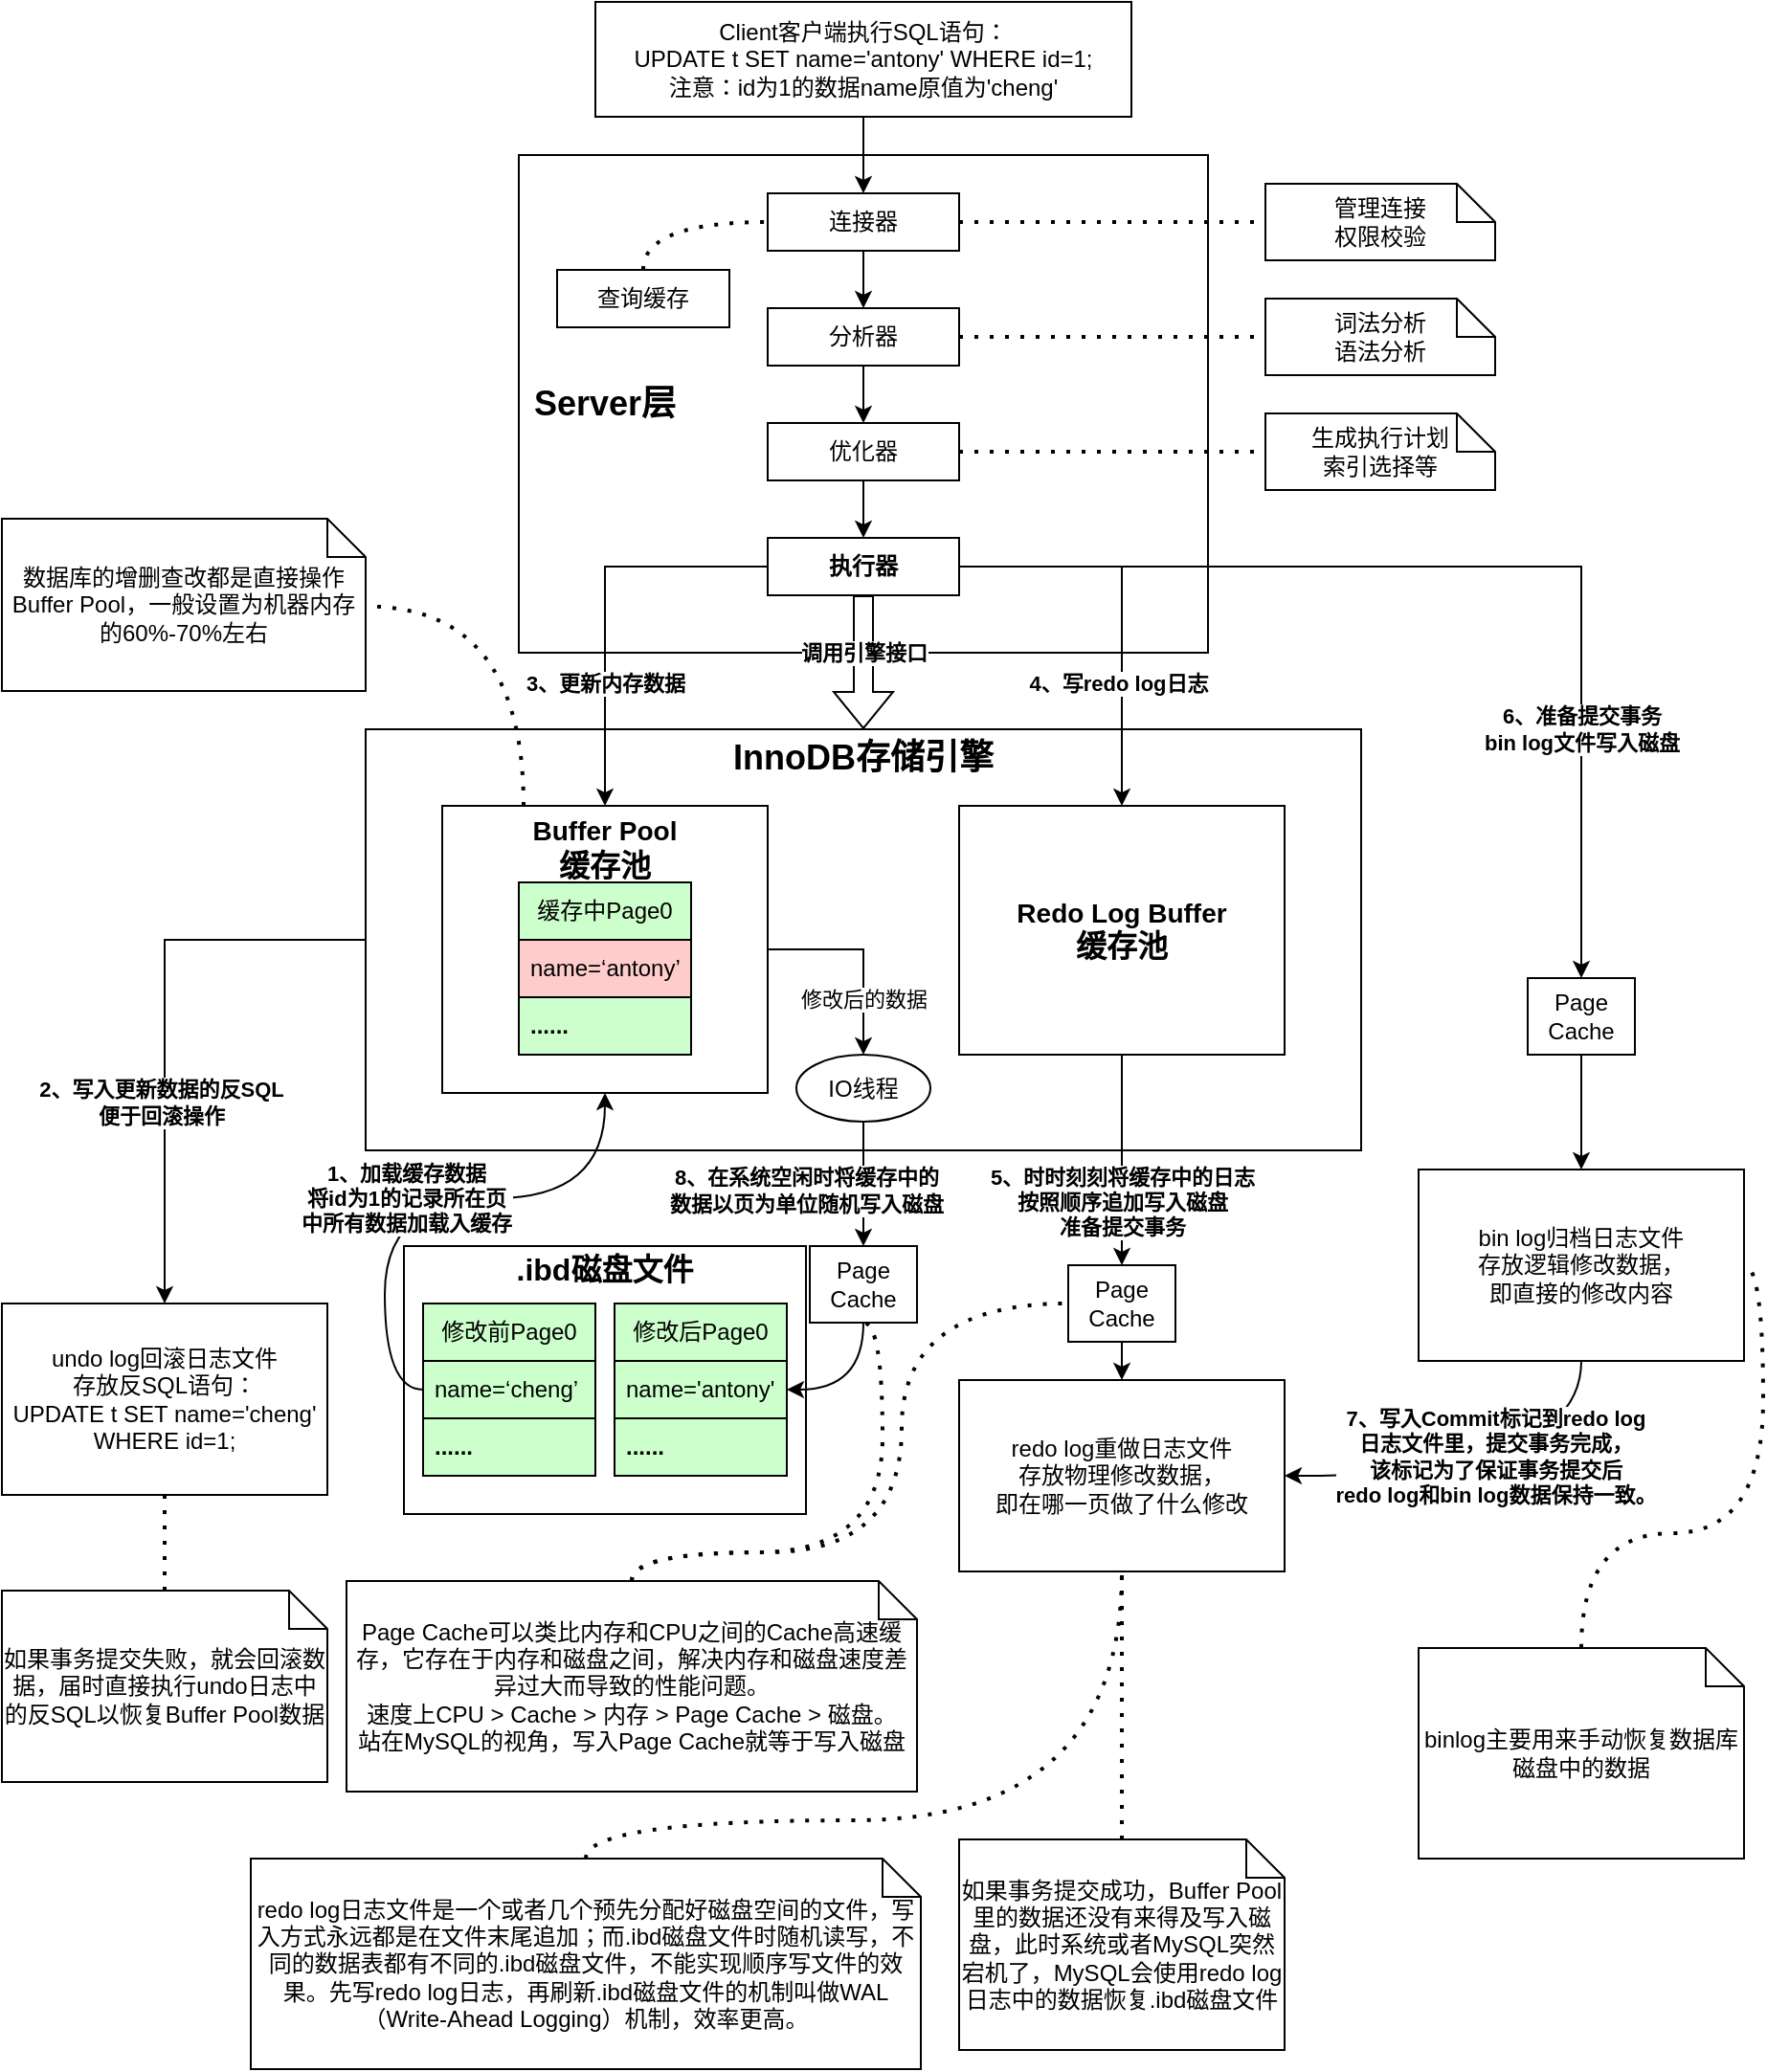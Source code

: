 <mxfile version="24.7.17">
  <diagram name="第 1 页" id="DoHCNfBCIY52U8KcvZiw">
    <mxGraphModel dx="2133" dy="1313" grid="1" gridSize="10" guides="1" tooltips="1" connect="1" arrows="1" fold="1" page="1" pageScale="1" pageWidth="827" pageHeight="1169" math="0" shadow="0">
      <root>
        <mxCell id="0" />
        <mxCell id="1" parent="0" />
        <mxCell id="OGXcIyp3VzhDhU8xYQvN-48" value="&lt;div&gt;&lt;font style=&quot;font-size: 16px;&quot;&gt;&lt;b&gt;.ibd磁盘文件&lt;br&gt;&lt;/b&gt;&lt;/font&gt;&lt;/div&gt;&lt;div&gt;&lt;font size=&quot;3&quot; style=&quot;&quot;&gt;&lt;b&gt;&lt;br&gt;&lt;/b&gt;&lt;/font&gt;&lt;/div&gt;&lt;div&gt;&lt;font size=&quot;3&quot; style=&quot;&quot;&gt;&lt;b&gt;&lt;br&gt;&lt;/b&gt;&lt;/font&gt;&lt;/div&gt;&lt;div&gt;&lt;font size=&quot;3&quot; style=&quot;&quot;&gt;&lt;b&gt;&lt;br&gt;&lt;/b&gt;&lt;/font&gt;&lt;/div&gt;&lt;div&gt;&lt;font size=&quot;3&quot; style=&quot;&quot;&gt;&lt;b&gt;&lt;br&gt;&lt;/b&gt;&lt;/font&gt;&lt;/div&gt;&lt;div&gt;&lt;font size=&quot;3&quot; style=&quot;&quot;&gt;&lt;b&gt;&lt;br&gt;&lt;/b&gt;&lt;/font&gt;&lt;/div&gt;&lt;div&gt;&lt;font style=&quot;font-size: 16px;&quot;&gt;&lt;b&gt;&lt;br&gt;&lt;/b&gt;&lt;/font&gt;&lt;/div&gt;" style="rounded=0;whiteSpace=wrap;html=1;" vertex="1" parent="1">
          <mxGeometry x="300" y="694" width="210" height="140" as="geometry" />
        </mxCell>
        <mxCell id="OGXcIyp3VzhDhU8xYQvN-44" style="edgeStyle=orthogonalEdgeStyle;rounded=0;orthogonalLoop=1;jettySize=auto;html=1;exitX=0;exitY=0.5;exitDx=0;exitDy=0;entryX=0.5;entryY=0;entryDx=0;entryDy=0;" edge="1" parent="1" source="OGXcIyp3VzhDhU8xYQvN-27" target="OGXcIyp3VzhDhU8xYQvN-43">
          <mxGeometry relative="1" as="geometry" />
        </mxCell>
        <mxCell id="OGXcIyp3VzhDhU8xYQvN-45" value="&lt;b&gt;2、写入更新数据的反SQL&lt;/b&gt;&lt;div&gt;&lt;b&gt;便于回滚操作&lt;/b&gt;&lt;/div&gt;" style="edgeLabel;html=1;align=center;verticalAlign=middle;resizable=0;points=[];" vertex="1" connectable="0" parent="OGXcIyp3VzhDhU8xYQvN-44">
          <mxGeometry x="0.284" y="-2" relative="1" as="geometry">
            <mxPoint as="offset" />
          </mxGeometry>
        </mxCell>
        <mxCell id="OGXcIyp3VzhDhU8xYQvN-27" value="" style="rounded=0;whiteSpace=wrap;html=1;" vertex="1" parent="1">
          <mxGeometry x="280" y="424" width="520" height="220" as="geometry" />
        </mxCell>
        <mxCell id="OGXcIyp3VzhDhU8xYQvN-3" value="" style="rounded=0;whiteSpace=wrap;html=1;" vertex="1" parent="1">
          <mxGeometry x="360" y="124" width="360" height="260" as="geometry" />
        </mxCell>
        <mxCell id="OGXcIyp3VzhDhU8xYQvN-5" style="edgeStyle=orthogonalEdgeStyle;rounded=0;orthogonalLoop=1;jettySize=auto;html=1;exitX=0.5;exitY=1;exitDx=0;exitDy=0;entryX=0.5;entryY=0;entryDx=0;entryDy=0;" edge="1" parent="1" source="OGXcIyp3VzhDhU8xYQvN-2" target="OGXcIyp3VzhDhU8xYQvN-4">
          <mxGeometry relative="1" as="geometry" />
        </mxCell>
        <mxCell id="OGXcIyp3VzhDhU8xYQvN-2" value="Client客户端执行SQL语句：&lt;div&gt;UPDATE t SET name=&#39;antony&#39; WHERE id=1;&lt;/div&gt;&lt;div&gt;注意：id为1的数据name原值为&#39;cheng&#39;&lt;/div&gt;" style="rounded=0;whiteSpace=wrap;html=1;" vertex="1" parent="1">
          <mxGeometry x="400" y="44" width="280" height="60" as="geometry" />
        </mxCell>
        <mxCell id="OGXcIyp3VzhDhU8xYQvN-18" style="edgeStyle=orthogonalEdgeStyle;rounded=0;orthogonalLoop=1;jettySize=auto;html=1;exitX=0.5;exitY=1;exitDx=0;exitDy=0;entryX=0.5;entryY=0;entryDx=0;entryDy=0;" edge="1" parent="1" source="OGXcIyp3VzhDhU8xYQvN-4" target="OGXcIyp3VzhDhU8xYQvN-9">
          <mxGeometry relative="1" as="geometry" />
        </mxCell>
        <mxCell id="OGXcIyp3VzhDhU8xYQvN-4" value="连接器" style="rounded=0;whiteSpace=wrap;html=1;" vertex="1" parent="1">
          <mxGeometry x="490" y="144" width="100" height="30" as="geometry" />
        </mxCell>
        <mxCell id="OGXcIyp3VzhDhU8xYQvN-6" value="查询缓存" style="rounded=0;whiteSpace=wrap;html=1;" vertex="1" parent="1">
          <mxGeometry x="380" y="184" width="90" height="30" as="geometry" />
        </mxCell>
        <mxCell id="OGXcIyp3VzhDhU8xYQvN-8" value="" style="endArrow=none;dashed=1;html=1;dashPattern=1 3;strokeWidth=2;rounded=0;entryX=0;entryY=0.5;entryDx=0;entryDy=0;exitX=0.5;exitY=0;exitDx=0;exitDy=0;edgeStyle=orthogonalEdgeStyle;curved=1;" edge="1" parent="1" source="OGXcIyp3VzhDhU8xYQvN-6" target="OGXcIyp3VzhDhU8xYQvN-4">
          <mxGeometry width="50" height="50" relative="1" as="geometry">
            <mxPoint x="550" y="314" as="sourcePoint" />
            <mxPoint x="600" y="264" as="targetPoint" />
          </mxGeometry>
        </mxCell>
        <mxCell id="OGXcIyp3VzhDhU8xYQvN-22" style="edgeStyle=orthogonalEdgeStyle;rounded=0;orthogonalLoop=1;jettySize=auto;html=1;exitX=0.5;exitY=1;exitDx=0;exitDy=0;entryX=0.5;entryY=0;entryDx=0;entryDy=0;" edge="1" parent="1" source="OGXcIyp3VzhDhU8xYQvN-9" target="OGXcIyp3VzhDhU8xYQvN-10">
          <mxGeometry relative="1" as="geometry" />
        </mxCell>
        <mxCell id="OGXcIyp3VzhDhU8xYQvN-9" value="分析器" style="rounded=0;whiteSpace=wrap;html=1;" vertex="1" parent="1">
          <mxGeometry x="490" y="204" width="100" height="30" as="geometry" />
        </mxCell>
        <mxCell id="OGXcIyp3VzhDhU8xYQvN-25" style="edgeStyle=orthogonalEdgeStyle;rounded=0;orthogonalLoop=1;jettySize=auto;html=1;exitX=0.5;exitY=1;exitDx=0;exitDy=0;entryX=0.5;entryY=0;entryDx=0;entryDy=0;" edge="1" parent="1" source="OGXcIyp3VzhDhU8xYQvN-10" target="OGXcIyp3VzhDhU8xYQvN-12">
          <mxGeometry relative="1" as="geometry" />
        </mxCell>
        <mxCell id="OGXcIyp3VzhDhU8xYQvN-10" value="优化器" style="rounded=0;whiteSpace=wrap;html=1;" vertex="1" parent="1">
          <mxGeometry x="490" y="264" width="100" height="30" as="geometry" />
        </mxCell>
        <mxCell id="OGXcIyp3VzhDhU8xYQvN-31" style="edgeStyle=orthogonalEdgeStyle;rounded=0;orthogonalLoop=1;jettySize=auto;html=1;exitX=0;exitY=0.5;exitDx=0;exitDy=0;entryX=0.5;entryY=0;entryDx=0;entryDy=0;" edge="1" parent="1" source="OGXcIyp3VzhDhU8xYQvN-12" target="OGXcIyp3VzhDhU8xYQvN-30">
          <mxGeometry relative="1" as="geometry" />
        </mxCell>
        <mxCell id="OGXcIyp3VzhDhU8xYQvN-32" value="&lt;b&gt;3、更新内存数据&lt;/b&gt;" style="edgeLabel;html=1;align=center;verticalAlign=middle;resizable=0;points=[];" vertex="1" connectable="0" parent="OGXcIyp3VzhDhU8xYQvN-31">
          <mxGeometry x="0.388" relative="1" as="geometry">
            <mxPoint as="offset" />
          </mxGeometry>
        </mxCell>
        <mxCell id="OGXcIyp3VzhDhU8xYQvN-37" style="edgeStyle=orthogonalEdgeStyle;rounded=0;orthogonalLoop=1;jettySize=auto;html=1;exitX=1;exitY=0.5;exitDx=0;exitDy=0;entryX=0.5;entryY=0;entryDx=0;entryDy=0;" edge="1" parent="1" source="OGXcIyp3VzhDhU8xYQvN-12" target="OGXcIyp3VzhDhU8xYQvN-36">
          <mxGeometry relative="1" as="geometry" />
        </mxCell>
        <mxCell id="OGXcIyp3VzhDhU8xYQvN-38" value="&lt;b&gt;4、写redo log日志&lt;/b&gt;" style="edgeLabel;html=1;align=center;verticalAlign=middle;resizable=0;points=[];" vertex="1" connectable="0" parent="OGXcIyp3VzhDhU8xYQvN-37">
          <mxGeometry x="0.388" y="-2" relative="1" as="geometry">
            <mxPoint as="offset" />
          </mxGeometry>
        </mxCell>
        <mxCell id="OGXcIyp3VzhDhU8xYQvN-12" value="&lt;b&gt;执行器&lt;/b&gt;" style="rounded=0;whiteSpace=wrap;html=1;" vertex="1" parent="1">
          <mxGeometry x="490" y="324" width="100" height="30" as="geometry" />
        </mxCell>
        <mxCell id="OGXcIyp3VzhDhU8xYQvN-14" value="管理连接&lt;div&gt;权限校验&lt;/div&gt;" style="shape=note;size=20;whiteSpace=wrap;html=1;" vertex="1" parent="1">
          <mxGeometry x="750" y="139" width="120" height="40" as="geometry" />
        </mxCell>
        <mxCell id="OGXcIyp3VzhDhU8xYQvN-17" value="" style="endArrow=none;dashed=1;html=1;dashPattern=1 3;strokeWidth=2;rounded=0;entryX=0;entryY=0.5;entryDx=0;entryDy=0;entryPerimeter=0;exitX=1;exitY=0.5;exitDx=0;exitDy=0;" edge="1" parent="1" source="OGXcIyp3VzhDhU8xYQvN-4" target="OGXcIyp3VzhDhU8xYQvN-14">
          <mxGeometry width="50" height="50" relative="1" as="geometry">
            <mxPoint x="680" y="294" as="sourcePoint" />
            <mxPoint x="730" y="244" as="targetPoint" />
          </mxGeometry>
        </mxCell>
        <mxCell id="OGXcIyp3VzhDhU8xYQvN-19" value="词法分析&lt;div&gt;语法分析&lt;/div&gt;" style="shape=note;size=20;whiteSpace=wrap;html=1;" vertex="1" parent="1">
          <mxGeometry x="750" y="199" width="120" height="40" as="geometry" />
        </mxCell>
        <mxCell id="OGXcIyp3VzhDhU8xYQvN-21" value="" style="endArrow=none;dashed=1;html=1;dashPattern=1 3;strokeWidth=2;rounded=0;entryX=0;entryY=0.5;entryDx=0;entryDy=0;entryPerimeter=0;exitX=1;exitY=0.5;exitDx=0;exitDy=0;" edge="1" parent="1" source="OGXcIyp3VzhDhU8xYQvN-9" target="OGXcIyp3VzhDhU8xYQvN-19">
          <mxGeometry width="50" height="50" relative="1" as="geometry">
            <mxPoint x="680" y="294" as="sourcePoint" />
            <mxPoint x="730" y="244" as="targetPoint" />
          </mxGeometry>
        </mxCell>
        <mxCell id="OGXcIyp3VzhDhU8xYQvN-23" value="" style="endArrow=none;dashed=1;html=1;dashPattern=1 3;strokeWidth=2;rounded=0;entryX=0;entryY=0.5;entryDx=0;entryDy=0;entryPerimeter=0;exitX=1;exitY=0.5;exitDx=0;exitDy=0;" edge="1" parent="1" source="OGXcIyp3VzhDhU8xYQvN-10" target="OGXcIyp3VzhDhU8xYQvN-24">
          <mxGeometry width="50" height="50" relative="1" as="geometry">
            <mxPoint x="600" y="229" as="sourcePoint" />
            <mxPoint x="760" y="229" as="targetPoint" />
          </mxGeometry>
        </mxCell>
        <mxCell id="OGXcIyp3VzhDhU8xYQvN-24" value="生成执行计划&lt;div&gt;索引选择等&lt;/div&gt;" style="shape=note;size=20;whiteSpace=wrap;html=1;" vertex="1" parent="1">
          <mxGeometry x="750" y="259" width="120" height="40" as="geometry" />
        </mxCell>
        <mxCell id="OGXcIyp3VzhDhU8xYQvN-26" value="&lt;b&gt;&lt;font style=&quot;font-size: 18px;&quot;&gt;Server层&lt;/font&gt;&lt;/b&gt;" style="text;html=1;align=center;verticalAlign=middle;whiteSpace=wrap;rounded=0;" vertex="1" parent="1">
          <mxGeometry x="360" y="239" width="90" height="30" as="geometry" />
        </mxCell>
        <mxCell id="OGXcIyp3VzhDhU8xYQvN-28" style="edgeStyle=orthogonalEdgeStyle;rounded=0;orthogonalLoop=1;jettySize=auto;html=1;exitX=0.5;exitY=1;exitDx=0;exitDy=0;entryX=0.5;entryY=0;entryDx=0;entryDy=0;shape=flexArrow;" edge="1" parent="1" source="OGXcIyp3VzhDhU8xYQvN-12" target="OGXcIyp3VzhDhU8xYQvN-27">
          <mxGeometry relative="1" as="geometry" />
        </mxCell>
        <mxCell id="OGXcIyp3VzhDhU8xYQvN-29" value="&lt;b&gt;调用引擎接口&lt;/b&gt;" style="edgeLabel;html=1;align=center;verticalAlign=middle;resizable=0;points=[];" vertex="1" connectable="0" parent="OGXcIyp3VzhDhU8xYQvN-28">
          <mxGeometry x="0.314" y="2" relative="1" as="geometry">
            <mxPoint x="-2" y="-16" as="offset" />
          </mxGeometry>
        </mxCell>
        <mxCell id="OGXcIyp3VzhDhU8xYQvN-34" style="edgeStyle=orthogonalEdgeStyle;rounded=0;orthogonalLoop=1;jettySize=auto;html=1;exitX=1;exitY=0.5;exitDx=0;exitDy=0;entryX=0.5;entryY=0;entryDx=0;entryDy=0;" edge="1" parent="1" source="OGXcIyp3VzhDhU8xYQvN-30" target="OGXcIyp3VzhDhU8xYQvN-33">
          <mxGeometry relative="1" as="geometry" />
        </mxCell>
        <mxCell id="OGXcIyp3VzhDhU8xYQvN-35" value="修改后的数据" style="edgeLabel;html=1;align=center;verticalAlign=middle;resizable=0;points=[];" vertex="1" connectable="0" parent="OGXcIyp3VzhDhU8xYQvN-34">
          <mxGeometry x="0.213" y="-2" relative="1" as="geometry">
            <mxPoint x="2" y="12" as="offset" />
          </mxGeometry>
        </mxCell>
        <mxCell id="OGXcIyp3VzhDhU8xYQvN-30" value="&lt;div&gt;&lt;b&gt;&lt;font style=&quot;font-size: 14px;&quot;&gt;Buffer Pool&lt;/font&gt;&lt;/b&gt;&lt;/div&gt;&lt;div&gt;&lt;b&gt;&lt;font size=&quot;3&quot;&gt;缓存池&lt;/font&gt;&lt;/b&gt;&lt;/div&gt;&lt;div&gt;&lt;b&gt;&lt;font size=&quot;3&quot;&gt;&lt;br&gt;&lt;/font&gt;&lt;/b&gt;&lt;/div&gt;&lt;div&gt;&lt;b&gt;&lt;font size=&quot;3&quot;&gt;&lt;br&gt;&lt;/font&gt;&lt;/b&gt;&lt;/div&gt;&lt;div&gt;&lt;b&gt;&lt;font size=&quot;3&quot;&gt;&lt;br&gt;&lt;/font&gt;&lt;/b&gt;&lt;/div&gt;&lt;div&gt;&lt;b&gt;&lt;font size=&quot;3&quot;&gt;&lt;br&gt;&lt;/font&gt;&lt;/b&gt;&lt;/div&gt;&lt;div&gt;&lt;br&gt;&lt;/div&gt;&lt;div&gt;&lt;br&gt;&lt;/div&gt;" style="rounded=0;whiteSpace=wrap;html=1;" vertex="1" parent="1">
          <mxGeometry x="320" y="464" width="170" height="150" as="geometry" />
        </mxCell>
        <mxCell id="OGXcIyp3VzhDhU8xYQvN-66" style="edgeStyle=orthogonalEdgeStyle;rounded=0;orthogonalLoop=1;jettySize=auto;html=1;exitX=0.5;exitY=1;exitDx=0;exitDy=0;entryX=0.5;entryY=0;entryDx=0;entryDy=0;" edge="1" parent="1" source="OGXcIyp3VzhDhU8xYQvN-33" target="OGXcIyp3VzhDhU8xYQvN-65">
          <mxGeometry relative="1" as="geometry" />
        </mxCell>
        <mxCell id="OGXcIyp3VzhDhU8xYQvN-70" value="&lt;b&gt;8、在系统空闲时将缓存中的&lt;/b&gt;&lt;div&gt;&lt;b&gt;数据&lt;/b&gt;&lt;b&gt;以页为单位随机写入磁盘&lt;/b&gt;&lt;/div&gt;" style="edgeLabel;html=1;align=center;verticalAlign=middle;resizable=0;points=[];" vertex="1" connectable="0" parent="OGXcIyp3VzhDhU8xYQvN-66">
          <mxGeometry x="0.036" relative="1" as="geometry">
            <mxPoint x="-30" y="2" as="offset" />
          </mxGeometry>
        </mxCell>
        <mxCell id="OGXcIyp3VzhDhU8xYQvN-33" value="IO线程" style="ellipse;whiteSpace=wrap;html=1;" vertex="1" parent="1">
          <mxGeometry x="505" y="594" width="70" height="35" as="geometry" />
        </mxCell>
        <mxCell id="OGXcIyp3VzhDhU8xYQvN-36" value="&lt;div&gt;&lt;span style=&quot;font-size: 14px;&quot;&gt;&lt;b&gt;Redo Log Buffer&lt;/b&gt;&lt;/span&gt;&lt;/div&gt;&lt;div&gt;&lt;b&gt;&lt;font size=&quot;3&quot;&gt;缓存池&lt;/font&gt;&lt;/b&gt;&lt;/div&gt;" style="rounded=0;whiteSpace=wrap;html=1;" vertex="1" parent="1">
          <mxGeometry x="590" y="464" width="170" height="130" as="geometry" />
        </mxCell>
        <mxCell id="OGXcIyp3VzhDhU8xYQvN-39" value="&lt;b&gt;&lt;font style=&quot;font-size: 18px;&quot;&gt;InnoDB存储引擎&lt;/font&gt;&lt;/b&gt;" style="text;html=1;align=center;verticalAlign=middle;whiteSpace=wrap;rounded=0;" vertex="1" parent="1">
          <mxGeometry x="470" y="424" width="140" height="30" as="geometry" />
        </mxCell>
        <mxCell id="OGXcIyp3VzhDhU8xYQvN-40" value="数据库的增删查改都是直接操作Buffer Pool，一般设置为机器内存的60%-70%左右" style="shape=note;size=20;whiteSpace=wrap;html=1;" vertex="1" parent="1">
          <mxGeometry x="90" y="314" width="190" height="90" as="geometry" />
        </mxCell>
        <mxCell id="OGXcIyp3VzhDhU8xYQvN-42" value="" style="endArrow=none;dashed=1;html=1;dashPattern=1 3;strokeWidth=2;rounded=0;exitX=0.25;exitY=0;exitDx=0;exitDy=0;entryX=1.002;entryY=0.509;entryDx=0;entryDy=0;entryPerimeter=0;edgeStyle=orthogonalEdgeStyle;curved=1;" edge="1" parent="1" source="OGXcIyp3VzhDhU8xYQvN-30" target="OGXcIyp3VzhDhU8xYQvN-40">
          <mxGeometry width="50" height="50" relative="1" as="geometry">
            <mxPoint x="550" y="504" as="sourcePoint" />
            <mxPoint x="600" y="454" as="targetPoint" />
          </mxGeometry>
        </mxCell>
        <mxCell id="OGXcIyp3VzhDhU8xYQvN-43" value="&lt;div&gt;undo log回滚日志文件&lt;/div&gt;&lt;div&gt;存放反SQL语句：&lt;/div&gt;&lt;div&gt;UPDATE t SET name=&#39;cheng&#39; WHERE id=1;&lt;/div&gt;" style="rounded=0;whiteSpace=wrap;html=1;" vertex="1" parent="1">
          <mxGeometry x="90" y="724" width="170" height="100" as="geometry" />
        </mxCell>
        <mxCell id="OGXcIyp3VzhDhU8xYQvN-46" value="如果事务提交失败，就会回滚数据，届时直接执行undo日志中的反SQL以恢复Buffer Pool数据" style="shape=note;size=20;whiteSpace=wrap;html=1;" vertex="1" parent="1">
          <mxGeometry x="90" y="874" width="170" height="100" as="geometry" />
        </mxCell>
        <mxCell id="OGXcIyp3VzhDhU8xYQvN-47" value="" style="endArrow=none;dashed=1;html=1;dashPattern=1 3;strokeWidth=2;rounded=0;entryX=0.5;entryY=1;entryDx=0;entryDy=0;exitX=0.5;exitY=0;exitDx=0;exitDy=0;exitPerimeter=0;" edge="1" parent="1" source="OGXcIyp3VzhDhU8xYQvN-46" target="OGXcIyp3VzhDhU8xYQvN-43">
          <mxGeometry width="50" height="50" relative="1" as="geometry">
            <mxPoint x="10" y="884" as="sourcePoint" />
            <mxPoint x="60" y="834" as="targetPoint" />
          </mxGeometry>
        </mxCell>
        <mxCell id="OGXcIyp3VzhDhU8xYQvN-60" style="edgeStyle=orthogonalEdgeStyle;rounded=0;orthogonalLoop=1;jettySize=auto;html=1;exitX=0;exitY=0.5;exitDx=0;exitDy=0;entryX=0.5;entryY=1;entryDx=0;entryDy=0;curved=1;" edge="1" parent="1" source="OGXcIyp3VzhDhU8xYQvN-53" target="OGXcIyp3VzhDhU8xYQvN-30">
          <mxGeometry relative="1" as="geometry" />
        </mxCell>
        <mxCell id="OGXcIyp3VzhDhU8xYQvN-61" value="&lt;b&gt;1、加载缓存数据&lt;/b&gt;&lt;div&gt;&lt;b&gt;将id为1的记录所在页&lt;/b&gt;&lt;/div&gt;&lt;div&gt;&lt;b&gt;中所有数据加载入缓存&lt;/b&gt;&lt;/div&gt;" style="edgeLabel;html=1;align=center;verticalAlign=middle;resizable=0;points=[];" vertex="1" connectable="0" parent="OGXcIyp3VzhDhU8xYQvN-60">
          <mxGeometry x="-0.097" relative="1" as="geometry">
            <mxPoint as="offset" />
          </mxGeometry>
        </mxCell>
        <mxCell id="OGXcIyp3VzhDhU8xYQvN-53" value="修改前Page0" style="swimlane;fontStyle=0;childLayout=stackLayout;horizontal=1;startSize=30;horizontalStack=0;resizeParent=1;resizeParentMax=0;resizeLast=0;collapsible=1;marginBottom=0;whiteSpace=wrap;html=1;shadow=0;strokeColor=#000000;fillColor=#CCFFCC;" vertex="1" parent="1">
          <mxGeometry x="310" y="724" width="90" height="90" as="geometry" />
        </mxCell>
        <mxCell id="OGXcIyp3VzhDhU8xYQvN-54" value="name=‘cheng’" style="text;strokeColor=#000000;fillColor=#CCFFCC;align=left;verticalAlign=middle;spacingLeft=4;spacingRight=4;overflow=hidden;points=[[0,0.5],[1,0.5]];portConstraint=eastwest;rotatable=0;whiteSpace=wrap;html=1;" vertex="1" parent="OGXcIyp3VzhDhU8xYQvN-53">
          <mxGeometry y="30" width="90" height="30" as="geometry" />
        </mxCell>
        <mxCell id="OGXcIyp3VzhDhU8xYQvN-55" value="&lt;b&gt;......&lt;/b&gt;" style="text;strokeColor=#000000;fillColor=#CCFFCC;align=left;verticalAlign=middle;spacingLeft=4;spacingRight=4;overflow=hidden;points=[[0,0.5],[1,0.5]];portConstraint=eastwest;rotatable=0;whiteSpace=wrap;html=1;" vertex="1" parent="OGXcIyp3VzhDhU8xYQvN-53">
          <mxGeometry y="60" width="90" height="30" as="geometry" />
        </mxCell>
        <mxCell id="OGXcIyp3VzhDhU8xYQvN-57" value="修改后Page0" style="swimlane;fontStyle=0;childLayout=stackLayout;horizontal=1;startSize=30;horizontalStack=0;resizeParent=1;resizeParentMax=0;resizeLast=0;collapsible=1;marginBottom=0;whiteSpace=wrap;html=1;strokeColor=#000000;fillColor=#CCFFCC;" vertex="1" parent="1">
          <mxGeometry x="410" y="724" width="90" height="90" as="geometry">
            <mxRectangle x="250" y="740" width="110" height="30" as="alternateBounds" />
          </mxGeometry>
        </mxCell>
        <mxCell id="OGXcIyp3VzhDhU8xYQvN-58" value="name=&#39;antony&#39;" style="text;strokeColor=#000000;fillColor=#CCFFCC;align=left;verticalAlign=middle;spacingLeft=4;spacingRight=4;overflow=hidden;points=[[0,0.5],[1,0.5]];portConstraint=eastwest;rotatable=0;whiteSpace=wrap;html=1;" vertex="1" parent="OGXcIyp3VzhDhU8xYQvN-57">
          <mxGeometry y="30" width="90" height="30" as="geometry" />
        </mxCell>
        <mxCell id="OGXcIyp3VzhDhU8xYQvN-59" value="&lt;b&gt;......&lt;/b&gt;" style="text;strokeColor=#000000;fillColor=#CCFFCC;align=left;verticalAlign=middle;spacingLeft=4;spacingRight=4;overflow=hidden;points=[[0,0.5],[1,0.5]];portConstraint=eastwest;rotatable=0;whiteSpace=wrap;html=1;" vertex="1" parent="OGXcIyp3VzhDhU8xYQvN-57">
          <mxGeometry y="60" width="90" height="30" as="geometry" />
        </mxCell>
        <mxCell id="OGXcIyp3VzhDhU8xYQvN-62" value="缓存中Page0" style="swimlane;fontStyle=0;childLayout=stackLayout;horizontal=1;startSize=30;horizontalStack=0;resizeParent=1;resizeParentMax=0;resizeLast=0;collapsible=1;marginBottom=0;whiteSpace=wrap;html=1;shadow=0;strokeColor=#000000;fillColor=#CCFFCC;" vertex="1" parent="1">
          <mxGeometry x="360" y="504" width="90" height="90" as="geometry" />
        </mxCell>
        <mxCell id="OGXcIyp3VzhDhU8xYQvN-63" value="name=‘antony’" style="text;strokeColor=#000000;fillColor=#FFCCCC;align=left;verticalAlign=middle;spacingLeft=4;spacingRight=4;overflow=hidden;points=[[0,0.5],[1,0.5]];portConstraint=eastwest;rotatable=0;whiteSpace=wrap;html=1;" vertex="1" parent="OGXcIyp3VzhDhU8xYQvN-62">
          <mxGeometry y="30" width="90" height="30" as="geometry" />
        </mxCell>
        <mxCell id="OGXcIyp3VzhDhU8xYQvN-64" value="&lt;b&gt;......&lt;/b&gt;" style="text;strokeColor=#000000;fillColor=#CCFFCC;align=left;verticalAlign=middle;spacingLeft=4;spacingRight=4;overflow=hidden;points=[[0,0.5],[1,0.5]];portConstraint=eastwest;rotatable=0;whiteSpace=wrap;html=1;" vertex="1" parent="OGXcIyp3VzhDhU8xYQvN-62">
          <mxGeometry y="60" width="90" height="30" as="geometry" />
        </mxCell>
        <mxCell id="OGXcIyp3VzhDhU8xYQvN-69" style="edgeStyle=orthogonalEdgeStyle;rounded=0;orthogonalLoop=1;jettySize=auto;html=1;exitX=0.5;exitY=1;exitDx=0;exitDy=0;entryX=1;entryY=0.5;entryDx=0;entryDy=0;curved=1;" edge="1" parent="1" source="OGXcIyp3VzhDhU8xYQvN-65" target="OGXcIyp3VzhDhU8xYQvN-58">
          <mxGeometry relative="1" as="geometry" />
        </mxCell>
        <mxCell id="OGXcIyp3VzhDhU8xYQvN-65" value="Page Cache" style="rounded=0;whiteSpace=wrap;html=1;" vertex="1" parent="1">
          <mxGeometry x="512" y="694" width="56" height="40" as="geometry" />
        </mxCell>
        <mxCell id="OGXcIyp3VzhDhU8xYQvN-72" value="Page Cache可以类比内存和CPU之间的Cache高速缓存，它存在于内存和磁盘之间，解决内存和磁盘速度差异过大而导致的性能问题。&lt;div&gt;速度上&lt;span style=&quot;background-color: initial;&quot;&gt;CPU &amp;gt; Cache &amp;gt; 内存 &amp;gt; Page Cache &amp;gt; 磁盘。&lt;/span&gt;&lt;div&gt;站在MySQL的视角，写入Page Cache就等于写入磁盘&lt;/div&gt;&lt;/div&gt;" style="shape=note;size=20;whiteSpace=wrap;html=1;" vertex="1" parent="1">
          <mxGeometry x="270" y="869" width="298" height="110" as="geometry" />
        </mxCell>
        <mxCell id="OGXcIyp3VzhDhU8xYQvN-73" value="" style="endArrow=none;dashed=1;html=1;dashPattern=1 3;strokeWidth=2;rounded=0;exitX=0.5;exitY=0;exitDx=0;exitDy=0;exitPerimeter=0;entryX=0.5;entryY=1;entryDx=0;entryDy=0;edgeStyle=orthogonalEdgeStyle;curved=1;" edge="1" parent="1" source="OGXcIyp3VzhDhU8xYQvN-72" target="OGXcIyp3VzhDhU8xYQvN-65">
          <mxGeometry width="50" height="50" relative="1" as="geometry">
            <mxPoint x="620" y="834" as="sourcePoint" />
            <mxPoint x="670" y="784" as="targetPoint" />
            <Array as="points">
              <mxPoint x="419" y="854" />
              <mxPoint x="550" y="854" />
              <mxPoint x="550" y="734" />
            </Array>
          </mxGeometry>
        </mxCell>
        <mxCell id="OGXcIyp3VzhDhU8xYQvN-74" value="redo log重做日志文件&lt;div&gt;存放物理修改数据，&lt;/div&gt;&lt;div&gt;即在哪一页做了什么修改&lt;/div&gt;" style="rounded=0;whiteSpace=wrap;html=1;" vertex="1" parent="1">
          <mxGeometry x="590" y="764" width="170" height="100" as="geometry" />
        </mxCell>
        <mxCell id="OGXcIyp3VzhDhU8xYQvN-79" value="" style="edgeStyle=orthogonalEdgeStyle;rounded=0;orthogonalLoop=1;jettySize=auto;html=1;exitX=0.5;exitY=1;exitDx=0;exitDy=0;" edge="1" parent="1" source="OGXcIyp3VzhDhU8xYQvN-36" target="OGXcIyp3VzhDhU8xYQvN-78">
          <mxGeometry relative="1" as="geometry">
            <mxPoint x="675" y="594" as="sourcePoint" />
            <mxPoint x="675" y="764" as="targetPoint" />
          </mxGeometry>
        </mxCell>
        <mxCell id="OGXcIyp3VzhDhU8xYQvN-82" value="&lt;b&gt;5、时时刻刻将缓存中的日志&lt;/b&gt;&lt;div&gt;&lt;b&gt;按照顺序追加写入磁盘&lt;/b&gt;&lt;/div&gt;&lt;div&gt;&lt;b&gt;准备提交事务&lt;/b&gt;&lt;/div&gt;" style="edgeLabel;html=1;align=center;verticalAlign=middle;resizable=0;points=[];" vertex="1" connectable="0" parent="OGXcIyp3VzhDhU8xYQvN-79">
          <mxGeometry x="0.34" y="-3" relative="1" as="geometry">
            <mxPoint x="3" y="3" as="offset" />
          </mxGeometry>
        </mxCell>
        <mxCell id="OGXcIyp3VzhDhU8xYQvN-81" style="edgeStyle=orthogonalEdgeStyle;rounded=0;orthogonalLoop=1;jettySize=auto;html=1;exitX=0.5;exitY=1;exitDx=0;exitDy=0;entryX=0.5;entryY=0;entryDx=0;entryDy=0;" edge="1" parent="1" source="OGXcIyp3VzhDhU8xYQvN-78" target="OGXcIyp3VzhDhU8xYQvN-74">
          <mxGeometry relative="1" as="geometry" />
        </mxCell>
        <mxCell id="OGXcIyp3VzhDhU8xYQvN-78" value="Page Cache" style="rounded=0;whiteSpace=wrap;html=1;" vertex="1" parent="1">
          <mxGeometry x="647" y="704" width="56" height="40" as="geometry" />
        </mxCell>
        <mxCell id="OGXcIyp3VzhDhU8xYQvN-83" value="" style="endArrow=none;dashed=1;html=1;dashPattern=1 3;strokeWidth=2;rounded=0;entryX=0;entryY=0.5;entryDx=0;entryDy=0;exitX=0.5;exitY=0;exitDx=0;exitDy=0;exitPerimeter=0;edgeStyle=orthogonalEdgeStyle;curved=1;" edge="1" parent="1" source="OGXcIyp3VzhDhU8xYQvN-72" target="OGXcIyp3VzhDhU8xYQvN-78">
          <mxGeometry width="50" height="50" relative="1" as="geometry">
            <mxPoint x="630" y="924" as="sourcePoint" />
            <mxPoint x="680" y="874" as="targetPoint" />
            <Array as="points">
              <mxPoint x="419" y="854" />
              <mxPoint x="560" y="854" />
              <mxPoint x="560" y="724" />
            </Array>
          </mxGeometry>
        </mxCell>
        <mxCell id="OGXcIyp3VzhDhU8xYQvN-86" value="如果事务提交成功，Buffer Pool里的数据还没有来得及写入磁盘，此时系统或者MySQL突然宕机了，MySQL会使用redo log日志中的数据恢复.ibd磁盘文件" style="shape=note;size=20;whiteSpace=wrap;html=1;" vertex="1" parent="1">
          <mxGeometry x="590" y="1004" width="170" height="110" as="geometry" />
        </mxCell>
        <mxCell id="OGXcIyp3VzhDhU8xYQvN-87" value="" style="endArrow=none;dashed=1;html=1;dashPattern=1 3;strokeWidth=2;rounded=0;entryX=0.5;entryY=1;entryDx=0;entryDy=0;exitX=0.5;exitY=0;exitDx=0;exitDy=0;exitPerimeter=0;" edge="1" parent="1" source="OGXcIyp3VzhDhU8xYQvN-86" target="OGXcIyp3VzhDhU8xYQvN-74">
          <mxGeometry width="50" height="50" relative="1" as="geometry">
            <mxPoint x="630" y="974" as="sourcePoint" />
            <mxPoint x="680" y="924" as="targetPoint" />
          </mxGeometry>
        </mxCell>
        <mxCell id="OGXcIyp3VzhDhU8xYQvN-89" value="redo log日志文件是一个或者几个预先分配好磁盘空间的文件，写入方式永远都是在文件末尾追加；而.ibd磁盘文件时随机读写，不同的数据表都有不同的.ibd磁盘文件，不能实现顺序写文件的效果。先写redo log日志，再刷新.ibd磁盘文件的机制叫做WAL（Write-Ahead Logging）机制，效率更高。" style="shape=note;size=20;whiteSpace=wrap;html=1;" vertex="1" parent="1">
          <mxGeometry x="220" y="1014" width="350" height="110" as="geometry" />
        </mxCell>
        <mxCell id="OGXcIyp3VzhDhU8xYQvN-90" value="" style="endArrow=none;dashed=1;html=1;dashPattern=1 3;strokeWidth=2;rounded=0;entryX=0.5;entryY=1;entryDx=0;entryDy=0;exitX=0.5;exitY=0;exitDx=0;exitDy=0;exitPerimeter=0;edgeStyle=orthogonalEdgeStyle;curved=1;" edge="1" parent="1" source="OGXcIyp3VzhDhU8xYQvN-89" target="OGXcIyp3VzhDhU8xYQvN-74">
          <mxGeometry width="50" height="50" relative="1" as="geometry">
            <mxPoint x="685" y="1024" as="sourcePoint" />
            <mxPoint x="685" y="874" as="targetPoint" />
            <Array as="points">
              <mxPoint x="395" y="994" />
              <mxPoint x="675" y="994" />
            </Array>
          </mxGeometry>
        </mxCell>
        <mxCell id="OGXcIyp3VzhDhU8xYQvN-93" style="edgeStyle=orthogonalEdgeStyle;rounded=0;orthogonalLoop=1;jettySize=auto;html=1;exitX=0.5;exitY=1;exitDx=0;exitDy=0;entryX=1;entryY=0.5;entryDx=0;entryDy=0;curved=1;" edge="1" parent="1" source="OGXcIyp3VzhDhU8xYQvN-91" target="OGXcIyp3VzhDhU8xYQvN-74">
          <mxGeometry relative="1" as="geometry" />
        </mxCell>
        <mxCell id="OGXcIyp3VzhDhU8xYQvN-94" value="&lt;b&gt;7、写入Commit标记到redo log&lt;/b&gt;&lt;div&gt;&lt;b&gt;日志文件里，提交事务完成，&lt;/b&gt;&lt;/div&gt;&lt;div&gt;&lt;b&gt;该标记为了保证事务提交后&lt;/b&gt;&lt;/div&gt;&lt;div&gt;&lt;b&gt;redo log和bin log数据保持一致。&lt;/b&gt;&lt;/div&gt;" style="edgeLabel;html=1;align=center;verticalAlign=middle;resizable=0;points=[];" vertex="1" connectable="0" parent="OGXcIyp3VzhDhU8xYQvN-93">
          <mxGeometry x="0.175" y="-6" relative="1" as="geometry">
            <mxPoint x="21" y="-4" as="offset" />
          </mxGeometry>
        </mxCell>
        <mxCell id="OGXcIyp3VzhDhU8xYQvN-91" value="bin log归档日志文件&lt;div&gt;存放逻辑修改数据，&lt;/div&gt;&lt;div&gt;即直接的修改内容&lt;/div&gt;" style="rounded=0;whiteSpace=wrap;html=1;" vertex="1" parent="1">
          <mxGeometry x="830" y="654" width="170" height="100" as="geometry" />
        </mxCell>
        <mxCell id="OGXcIyp3VzhDhU8xYQvN-97" value="" style="edgeStyle=orthogonalEdgeStyle;rounded=0;orthogonalLoop=1;jettySize=auto;html=1;exitX=1;exitY=0.5;exitDx=0;exitDy=0;entryX=0.5;entryY=0;entryDx=0;entryDy=0;" edge="1" parent="1" source="OGXcIyp3VzhDhU8xYQvN-12" target="OGXcIyp3VzhDhU8xYQvN-96">
          <mxGeometry relative="1" as="geometry">
            <mxPoint x="590" y="339" as="sourcePoint" />
            <mxPoint x="915" y="654" as="targetPoint" />
          </mxGeometry>
        </mxCell>
        <mxCell id="OGXcIyp3VzhDhU8xYQvN-100" value="&lt;b&gt;6、准备提交事务&lt;/b&gt;&lt;div&gt;&lt;b&gt;bin log文件写入磁盘&lt;/b&gt;&lt;/div&gt;" style="edgeLabel;html=1;align=center;verticalAlign=middle;resizable=0;points=[];" vertex="1" connectable="0" parent="OGXcIyp3VzhDhU8xYQvN-97">
          <mxGeometry x="0.463" y="1" relative="1" as="geometry">
            <mxPoint x="-1" y="15" as="offset" />
          </mxGeometry>
        </mxCell>
        <mxCell id="OGXcIyp3VzhDhU8xYQvN-99" style="edgeStyle=orthogonalEdgeStyle;rounded=0;orthogonalLoop=1;jettySize=auto;html=1;entryX=0.5;entryY=0;entryDx=0;entryDy=0;" edge="1" parent="1" source="OGXcIyp3VzhDhU8xYQvN-96" target="OGXcIyp3VzhDhU8xYQvN-91">
          <mxGeometry relative="1" as="geometry" />
        </mxCell>
        <mxCell id="OGXcIyp3VzhDhU8xYQvN-96" value="Page Cache" style="rounded=0;whiteSpace=wrap;html=1;" vertex="1" parent="1">
          <mxGeometry x="887" y="554" width="56" height="40" as="geometry" />
        </mxCell>
        <mxCell id="OGXcIyp3VzhDhU8xYQvN-101" value="binlog主要用来手动恢复数据库磁盘中的数据" style="shape=note;size=20;whiteSpace=wrap;html=1;" vertex="1" parent="1">
          <mxGeometry x="830" y="904" width="170" height="110" as="geometry" />
        </mxCell>
        <mxCell id="OGXcIyp3VzhDhU8xYQvN-103" value="" style="endArrow=none;dashed=1;html=1;dashPattern=1 3;strokeWidth=2;rounded=0;entryX=1;entryY=0.5;entryDx=0;entryDy=0;exitX=0.5;exitY=0;exitDx=0;exitDy=0;exitPerimeter=0;edgeStyle=orthogonalEdgeStyle;curved=1;" edge="1" parent="1" source="OGXcIyp3VzhDhU8xYQvN-101" target="OGXcIyp3VzhDhU8xYQvN-91">
          <mxGeometry width="50" height="50" relative="1" as="geometry">
            <mxPoint x="1070" y="924" as="sourcePoint" />
            <mxPoint x="1070" y="784" as="targetPoint" />
            <Array as="points">
              <mxPoint x="915" y="844" />
              <mxPoint x="1010" y="844" />
              <mxPoint x="1010" y="704" />
            </Array>
          </mxGeometry>
        </mxCell>
      </root>
    </mxGraphModel>
  </diagram>
</mxfile>
